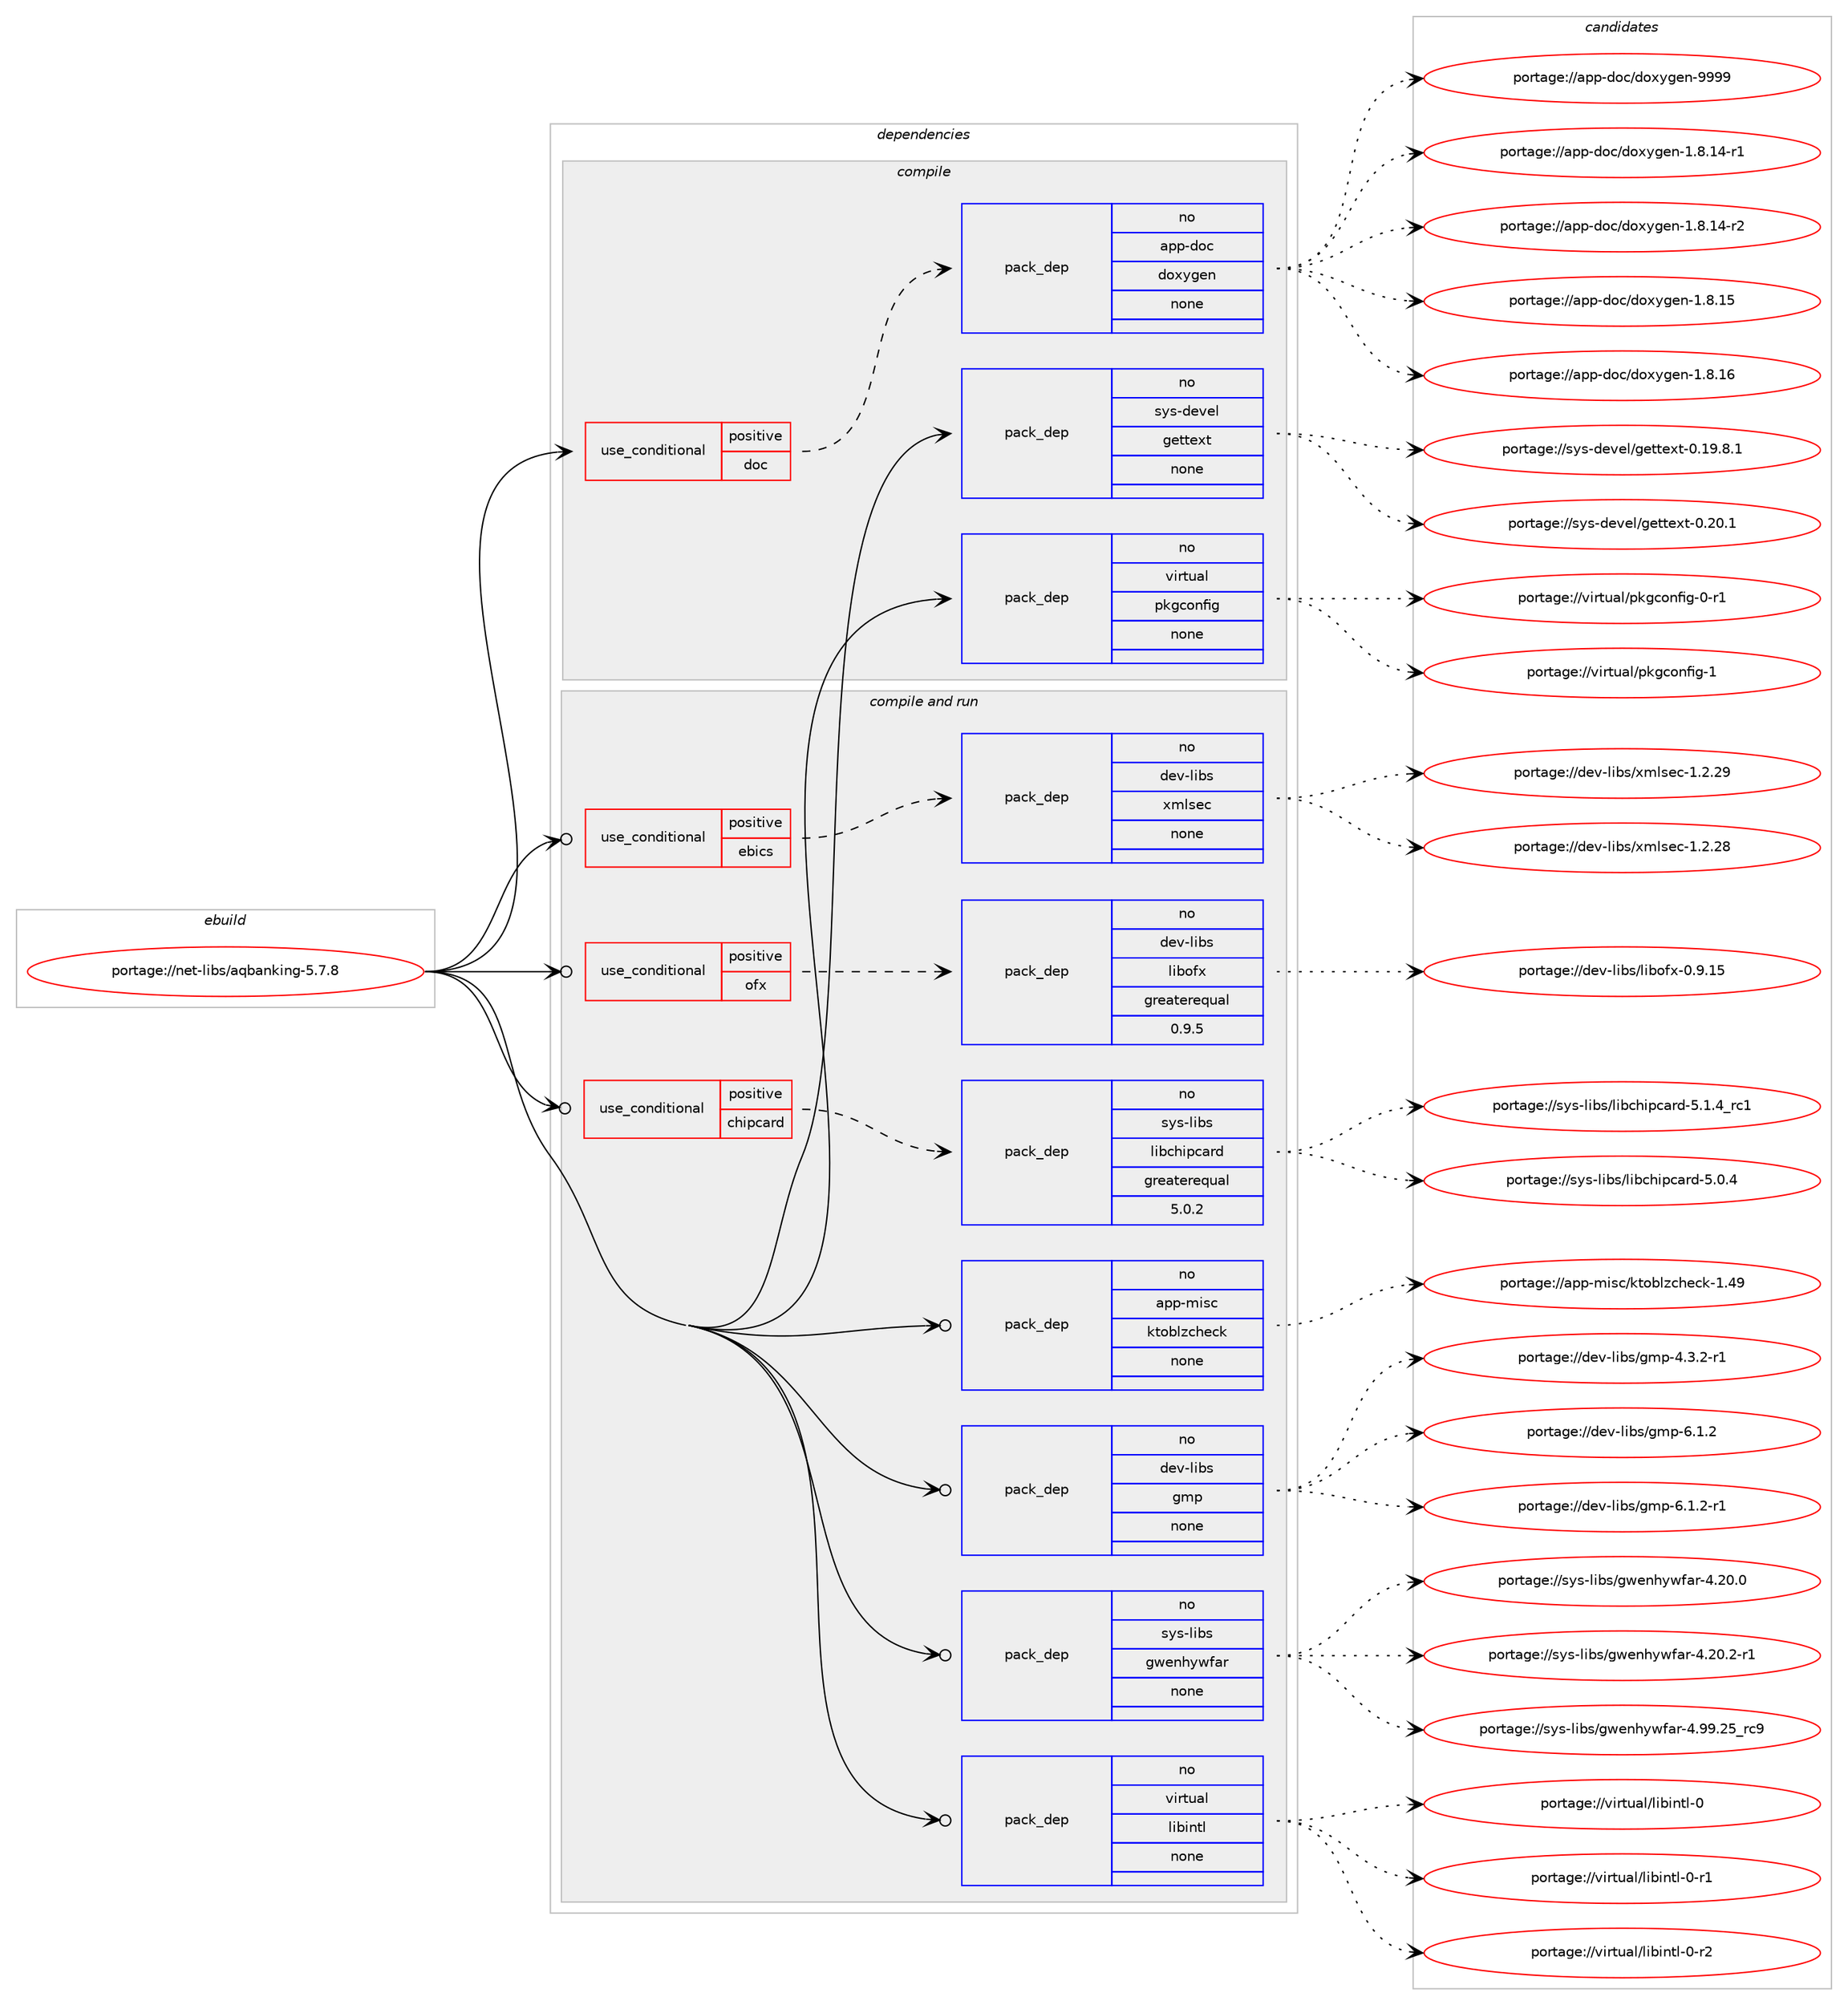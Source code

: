 digraph prolog {

# *************
# Graph options
# *************

newrank=true;
concentrate=true;
compound=true;
graph [rankdir=LR,fontname=Helvetica,fontsize=10,ranksep=1.5];#, ranksep=2.5, nodesep=0.2];
edge  [arrowhead=vee];
node  [fontname=Helvetica,fontsize=10];

# **********
# The ebuild
# **********

subgraph cluster_leftcol {
color=gray;
rank=same;
label=<<i>ebuild</i>>;
id [label="portage://net-libs/aqbanking-5.7.8", color=red, width=4, href="../net-libs/aqbanking-5.7.8.svg"];
}

# ****************
# The dependencies
# ****************

subgraph cluster_midcol {
color=gray;
label=<<i>dependencies</i>>;
subgraph cluster_compile {
fillcolor="#eeeeee";
style=filled;
label=<<i>compile</i>>;
subgraph cond89674 {
dependency358363 [label=<<TABLE BORDER="0" CELLBORDER="1" CELLSPACING="0" CELLPADDING="4"><TR><TD ROWSPAN="3" CELLPADDING="10">use_conditional</TD></TR><TR><TD>positive</TD></TR><TR><TD>doc</TD></TR></TABLE>>, shape=none, color=red];
subgraph pack262762 {
dependency358364 [label=<<TABLE BORDER="0" CELLBORDER="1" CELLSPACING="0" CELLPADDING="4" WIDTH="220"><TR><TD ROWSPAN="6" CELLPADDING="30">pack_dep</TD></TR><TR><TD WIDTH="110">no</TD></TR><TR><TD>app-doc</TD></TR><TR><TD>doxygen</TD></TR><TR><TD>none</TD></TR><TR><TD></TD></TR></TABLE>>, shape=none, color=blue];
}
dependency358363:e -> dependency358364:w [weight=20,style="dashed",arrowhead="vee"];
}
id:e -> dependency358363:w [weight=20,style="solid",arrowhead="vee"];
subgraph pack262763 {
dependency358365 [label=<<TABLE BORDER="0" CELLBORDER="1" CELLSPACING="0" CELLPADDING="4" WIDTH="220"><TR><TD ROWSPAN="6" CELLPADDING="30">pack_dep</TD></TR><TR><TD WIDTH="110">no</TD></TR><TR><TD>sys-devel</TD></TR><TR><TD>gettext</TD></TR><TR><TD>none</TD></TR><TR><TD></TD></TR></TABLE>>, shape=none, color=blue];
}
id:e -> dependency358365:w [weight=20,style="solid",arrowhead="vee"];
subgraph pack262764 {
dependency358366 [label=<<TABLE BORDER="0" CELLBORDER="1" CELLSPACING="0" CELLPADDING="4" WIDTH="220"><TR><TD ROWSPAN="6" CELLPADDING="30">pack_dep</TD></TR><TR><TD WIDTH="110">no</TD></TR><TR><TD>virtual</TD></TR><TR><TD>pkgconfig</TD></TR><TR><TD>none</TD></TR><TR><TD></TD></TR></TABLE>>, shape=none, color=blue];
}
id:e -> dependency358366:w [weight=20,style="solid",arrowhead="vee"];
}
subgraph cluster_compileandrun {
fillcolor="#eeeeee";
style=filled;
label=<<i>compile and run</i>>;
subgraph cond89675 {
dependency358367 [label=<<TABLE BORDER="0" CELLBORDER="1" CELLSPACING="0" CELLPADDING="4"><TR><TD ROWSPAN="3" CELLPADDING="10">use_conditional</TD></TR><TR><TD>positive</TD></TR><TR><TD>chipcard</TD></TR></TABLE>>, shape=none, color=red];
subgraph pack262765 {
dependency358368 [label=<<TABLE BORDER="0" CELLBORDER="1" CELLSPACING="0" CELLPADDING="4" WIDTH="220"><TR><TD ROWSPAN="6" CELLPADDING="30">pack_dep</TD></TR><TR><TD WIDTH="110">no</TD></TR><TR><TD>sys-libs</TD></TR><TR><TD>libchipcard</TD></TR><TR><TD>greaterequal</TD></TR><TR><TD>5.0.2</TD></TR></TABLE>>, shape=none, color=blue];
}
dependency358367:e -> dependency358368:w [weight=20,style="dashed",arrowhead="vee"];
}
id:e -> dependency358367:w [weight=20,style="solid",arrowhead="odotvee"];
subgraph cond89676 {
dependency358369 [label=<<TABLE BORDER="0" CELLBORDER="1" CELLSPACING="0" CELLPADDING="4"><TR><TD ROWSPAN="3" CELLPADDING="10">use_conditional</TD></TR><TR><TD>positive</TD></TR><TR><TD>ebics</TD></TR></TABLE>>, shape=none, color=red];
subgraph pack262766 {
dependency358370 [label=<<TABLE BORDER="0" CELLBORDER="1" CELLSPACING="0" CELLPADDING="4" WIDTH="220"><TR><TD ROWSPAN="6" CELLPADDING="30">pack_dep</TD></TR><TR><TD WIDTH="110">no</TD></TR><TR><TD>dev-libs</TD></TR><TR><TD>xmlsec</TD></TR><TR><TD>none</TD></TR><TR><TD></TD></TR></TABLE>>, shape=none, color=blue];
}
dependency358369:e -> dependency358370:w [weight=20,style="dashed",arrowhead="vee"];
}
id:e -> dependency358369:w [weight=20,style="solid",arrowhead="odotvee"];
subgraph cond89677 {
dependency358371 [label=<<TABLE BORDER="0" CELLBORDER="1" CELLSPACING="0" CELLPADDING="4"><TR><TD ROWSPAN="3" CELLPADDING="10">use_conditional</TD></TR><TR><TD>positive</TD></TR><TR><TD>ofx</TD></TR></TABLE>>, shape=none, color=red];
subgraph pack262767 {
dependency358372 [label=<<TABLE BORDER="0" CELLBORDER="1" CELLSPACING="0" CELLPADDING="4" WIDTH="220"><TR><TD ROWSPAN="6" CELLPADDING="30">pack_dep</TD></TR><TR><TD WIDTH="110">no</TD></TR><TR><TD>dev-libs</TD></TR><TR><TD>libofx</TD></TR><TR><TD>greaterequal</TD></TR><TR><TD>0.9.5</TD></TR></TABLE>>, shape=none, color=blue];
}
dependency358371:e -> dependency358372:w [weight=20,style="dashed",arrowhead="vee"];
}
id:e -> dependency358371:w [weight=20,style="solid",arrowhead="odotvee"];
subgraph pack262768 {
dependency358373 [label=<<TABLE BORDER="0" CELLBORDER="1" CELLSPACING="0" CELLPADDING="4" WIDTH="220"><TR><TD ROWSPAN="6" CELLPADDING="30">pack_dep</TD></TR><TR><TD WIDTH="110">no</TD></TR><TR><TD>app-misc</TD></TR><TR><TD>ktoblzcheck</TD></TR><TR><TD>none</TD></TR><TR><TD></TD></TR></TABLE>>, shape=none, color=blue];
}
id:e -> dependency358373:w [weight=20,style="solid",arrowhead="odotvee"];
subgraph pack262769 {
dependency358374 [label=<<TABLE BORDER="0" CELLBORDER="1" CELLSPACING="0" CELLPADDING="4" WIDTH="220"><TR><TD ROWSPAN="6" CELLPADDING="30">pack_dep</TD></TR><TR><TD WIDTH="110">no</TD></TR><TR><TD>dev-libs</TD></TR><TR><TD>gmp</TD></TR><TR><TD>none</TD></TR><TR><TD></TD></TR></TABLE>>, shape=none, color=blue];
}
id:e -> dependency358374:w [weight=20,style="solid",arrowhead="odotvee"];
subgraph pack262770 {
dependency358375 [label=<<TABLE BORDER="0" CELLBORDER="1" CELLSPACING="0" CELLPADDING="4" WIDTH="220"><TR><TD ROWSPAN="6" CELLPADDING="30">pack_dep</TD></TR><TR><TD WIDTH="110">no</TD></TR><TR><TD>sys-libs</TD></TR><TR><TD>gwenhywfar</TD></TR><TR><TD>none</TD></TR><TR><TD></TD></TR></TABLE>>, shape=none, color=blue];
}
id:e -> dependency358375:w [weight=20,style="solid",arrowhead="odotvee"];
subgraph pack262771 {
dependency358376 [label=<<TABLE BORDER="0" CELLBORDER="1" CELLSPACING="0" CELLPADDING="4" WIDTH="220"><TR><TD ROWSPAN="6" CELLPADDING="30">pack_dep</TD></TR><TR><TD WIDTH="110">no</TD></TR><TR><TD>virtual</TD></TR><TR><TD>libintl</TD></TR><TR><TD>none</TD></TR><TR><TD></TD></TR></TABLE>>, shape=none, color=blue];
}
id:e -> dependency358376:w [weight=20,style="solid",arrowhead="odotvee"];
}
subgraph cluster_run {
fillcolor="#eeeeee";
style=filled;
label=<<i>run</i>>;
}
}

# **************
# The candidates
# **************

subgraph cluster_choices {
rank=same;
color=gray;
label=<<i>candidates</i>>;

subgraph choice262762 {
color=black;
nodesep=1;
choiceportage97112112451001119947100111120121103101110454946564649524511449 [label="portage://app-doc/doxygen-1.8.14-r1", color=red, width=4,href="../app-doc/doxygen-1.8.14-r1.svg"];
choiceportage97112112451001119947100111120121103101110454946564649524511450 [label="portage://app-doc/doxygen-1.8.14-r2", color=red, width=4,href="../app-doc/doxygen-1.8.14-r2.svg"];
choiceportage9711211245100111994710011112012110310111045494656464953 [label="portage://app-doc/doxygen-1.8.15", color=red, width=4,href="../app-doc/doxygen-1.8.15.svg"];
choiceportage9711211245100111994710011112012110310111045494656464954 [label="portage://app-doc/doxygen-1.8.16", color=red, width=4,href="../app-doc/doxygen-1.8.16.svg"];
choiceportage971121124510011199471001111201211031011104557575757 [label="portage://app-doc/doxygen-9999", color=red, width=4,href="../app-doc/doxygen-9999.svg"];
dependency358364:e -> choiceportage97112112451001119947100111120121103101110454946564649524511449:w [style=dotted,weight="100"];
dependency358364:e -> choiceportage97112112451001119947100111120121103101110454946564649524511450:w [style=dotted,weight="100"];
dependency358364:e -> choiceportage9711211245100111994710011112012110310111045494656464953:w [style=dotted,weight="100"];
dependency358364:e -> choiceportage9711211245100111994710011112012110310111045494656464954:w [style=dotted,weight="100"];
dependency358364:e -> choiceportage971121124510011199471001111201211031011104557575757:w [style=dotted,weight="100"];
}
subgraph choice262763 {
color=black;
nodesep=1;
choiceportage1151211154510010111810110847103101116116101120116454846495746564649 [label="portage://sys-devel/gettext-0.19.8.1", color=red, width=4,href="../sys-devel/gettext-0.19.8.1.svg"];
choiceportage115121115451001011181011084710310111611610112011645484650484649 [label="portage://sys-devel/gettext-0.20.1", color=red, width=4,href="../sys-devel/gettext-0.20.1.svg"];
dependency358365:e -> choiceportage1151211154510010111810110847103101116116101120116454846495746564649:w [style=dotted,weight="100"];
dependency358365:e -> choiceportage115121115451001011181011084710310111611610112011645484650484649:w [style=dotted,weight="100"];
}
subgraph choice262764 {
color=black;
nodesep=1;
choiceportage11810511411611797108471121071039911111010210510345484511449 [label="portage://virtual/pkgconfig-0-r1", color=red, width=4,href="../virtual/pkgconfig-0-r1.svg"];
choiceportage1181051141161179710847112107103991111101021051034549 [label="portage://virtual/pkgconfig-1", color=red, width=4,href="../virtual/pkgconfig-1.svg"];
dependency358366:e -> choiceportage11810511411611797108471121071039911111010210510345484511449:w [style=dotted,weight="100"];
dependency358366:e -> choiceportage1181051141161179710847112107103991111101021051034549:w [style=dotted,weight="100"];
}
subgraph choice262765 {
color=black;
nodesep=1;
choiceportage11512111545108105981154710810598991041051129997114100455346484652 [label="portage://sys-libs/libchipcard-5.0.4", color=red, width=4,href="../sys-libs/libchipcard-5.0.4.svg"];
choiceportage11512111545108105981154710810598991041051129997114100455346494652951149949 [label="portage://sys-libs/libchipcard-5.1.4_rc1", color=red, width=4,href="../sys-libs/libchipcard-5.1.4_rc1.svg"];
dependency358368:e -> choiceportage11512111545108105981154710810598991041051129997114100455346484652:w [style=dotted,weight="100"];
dependency358368:e -> choiceportage11512111545108105981154710810598991041051129997114100455346494652951149949:w [style=dotted,weight="100"];
}
subgraph choice262766 {
color=black;
nodesep=1;
choiceportage1001011184510810598115471201091081151019945494650465056 [label="portage://dev-libs/xmlsec-1.2.28", color=red, width=4,href="../dev-libs/xmlsec-1.2.28.svg"];
choiceportage1001011184510810598115471201091081151019945494650465057 [label="portage://dev-libs/xmlsec-1.2.29", color=red, width=4,href="../dev-libs/xmlsec-1.2.29.svg"];
dependency358370:e -> choiceportage1001011184510810598115471201091081151019945494650465056:w [style=dotted,weight="100"];
dependency358370:e -> choiceportage1001011184510810598115471201091081151019945494650465057:w [style=dotted,weight="100"];
}
subgraph choice262767 {
color=black;
nodesep=1;
choiceportage1001011184510810598115471081059811110212045484657464953 [label="portage://dev-libs/libofx-0.9.15", color=red, width=4,href="../dev-libs/libofx-0.9.15.svg"];
dependency358372:e -> choiceportage1001011184510810598115471081059811110212045484657464953:w [style=dotted,weight="100"];
}
subgraph choice262768 {
color=black;
nodesep=1;
choiceportage971121124510910511599471071161119810812299104101991074549465257 [label="portage://app-misc/ktoblzcheck-1.49", color=red, width=4,href="../app-misc/ktoblzcheck-1.49.svg"];
dependency358373:e -> choiceportage971121124510910511599471071161119810812299104101991074549465257:w [style=dotted,weight="100"];
}
subgraph choice262769 {
color=black;
nodesep=1;
choiceportage1001011184510810598115471031091124552465146504511449 [label="portage://dev-libs/gmp-4.3.2-r1", color=red, width=4,href="../dev-libs/gmp-4.3.2-r1.svg"];
choiceportage100101118451081059811547103109112455446494650 [label="portage://dev-libs/gmp-6.1.2", color=red, width=4,href="../dev-libs/gmp-6.1.2.svg"];
choiceportage1001011184510810598115471031091124554464946504511449 [label="portage://dev-libs/gmp-6.1.2-r1", color=red, width=4,href="../dev-libs/gmp-6.1.2-r1.svg"];
dependency358374:e -> choiceportage1001011184510810598115471031091124552465146504511449:w [style=dotted,weight="100"];
dependency358374:e -> choiceportage100101118451081059811547103109112455446494650:w [style=dotted,weight="100"];
dependency358374:e -> choiceportage1001011184510810598115471031091124554464946504511449:w [style=dotted,weight="100"];
}
subgraph choice262770 {
color=black;
nodesep=1;
choiceportage1151211154510810598115471031191011101041211191029711445524650484648 [label="portage://sys-libs/gwenhywfar-4.20.0", color=red, width=4,href="../sys-libs/gwenhywfar-4.20.0.svg"];
choiceportage11512111545108105981154710311910111010412111910297114455246504846504511449 [label="portage://sys-libs/gwenhywfar-4.20.2-r1", color=red, width=4,href="../sys-libs/gwenhywfar-4.20.2-r1.svg"];
choiceportage115121115451081059811547103119101110104121119102971144552465757465053951149957 [label="portage://sys-libs/gwenhywfar-4.99.25_rc9", color=red, width=4,href="../sys-libs/gwenhywfar-4.99.25_rc9.svg"];
dependency358375:e -> choiceportage1151211154510810598115471031191011101041211191029711445524650484648:w [style=dotted,weight="100"];
dependency358375:e -> choiceportage11512111545108105981154710311910111010412111910297114455246504846504511449:w [style=dotted,weight="100"];
dependency358375:e -> choiceportage115121115451081059811547103119101110104121119102971144552465757465053951149957:w [style=dotted,weight="100"];
}
subgraph choice262771 {
color=black;
nodesep=1;
choiceportage1181051141161179710847108105981051101161084548 [label="portage://virtual/libintl-0", color=red, width=4,href="../virtual/libintl-0.svg"];
choiceportage11810511411611797108471081059810511011610845484511449 [label="portage://virtual/libintl-0-r1", color=red, width=4,href="../virtual/libintl-0-r1.svg"];
choiceportage11810511411611797108471081059810511011610845484511450 [label="portage://virtual/libintl-0-r2", color=red, width=4,href="../virtual/libintl-0-r2.svg"];
dependency358376:e -> choiceportage1181051141161179710847108105981051101161084548:w [style=dotted,weight="100"];
dependency358376:e -> choiceportage11810511411611797108471081059810511011610845484511449:w [style=dotted,weight="100"];
dependency358376:e -> choiceportage11810511411611797108471081059810511011610845484511450:w [style=dotted,weight="100"];
}
}

}
